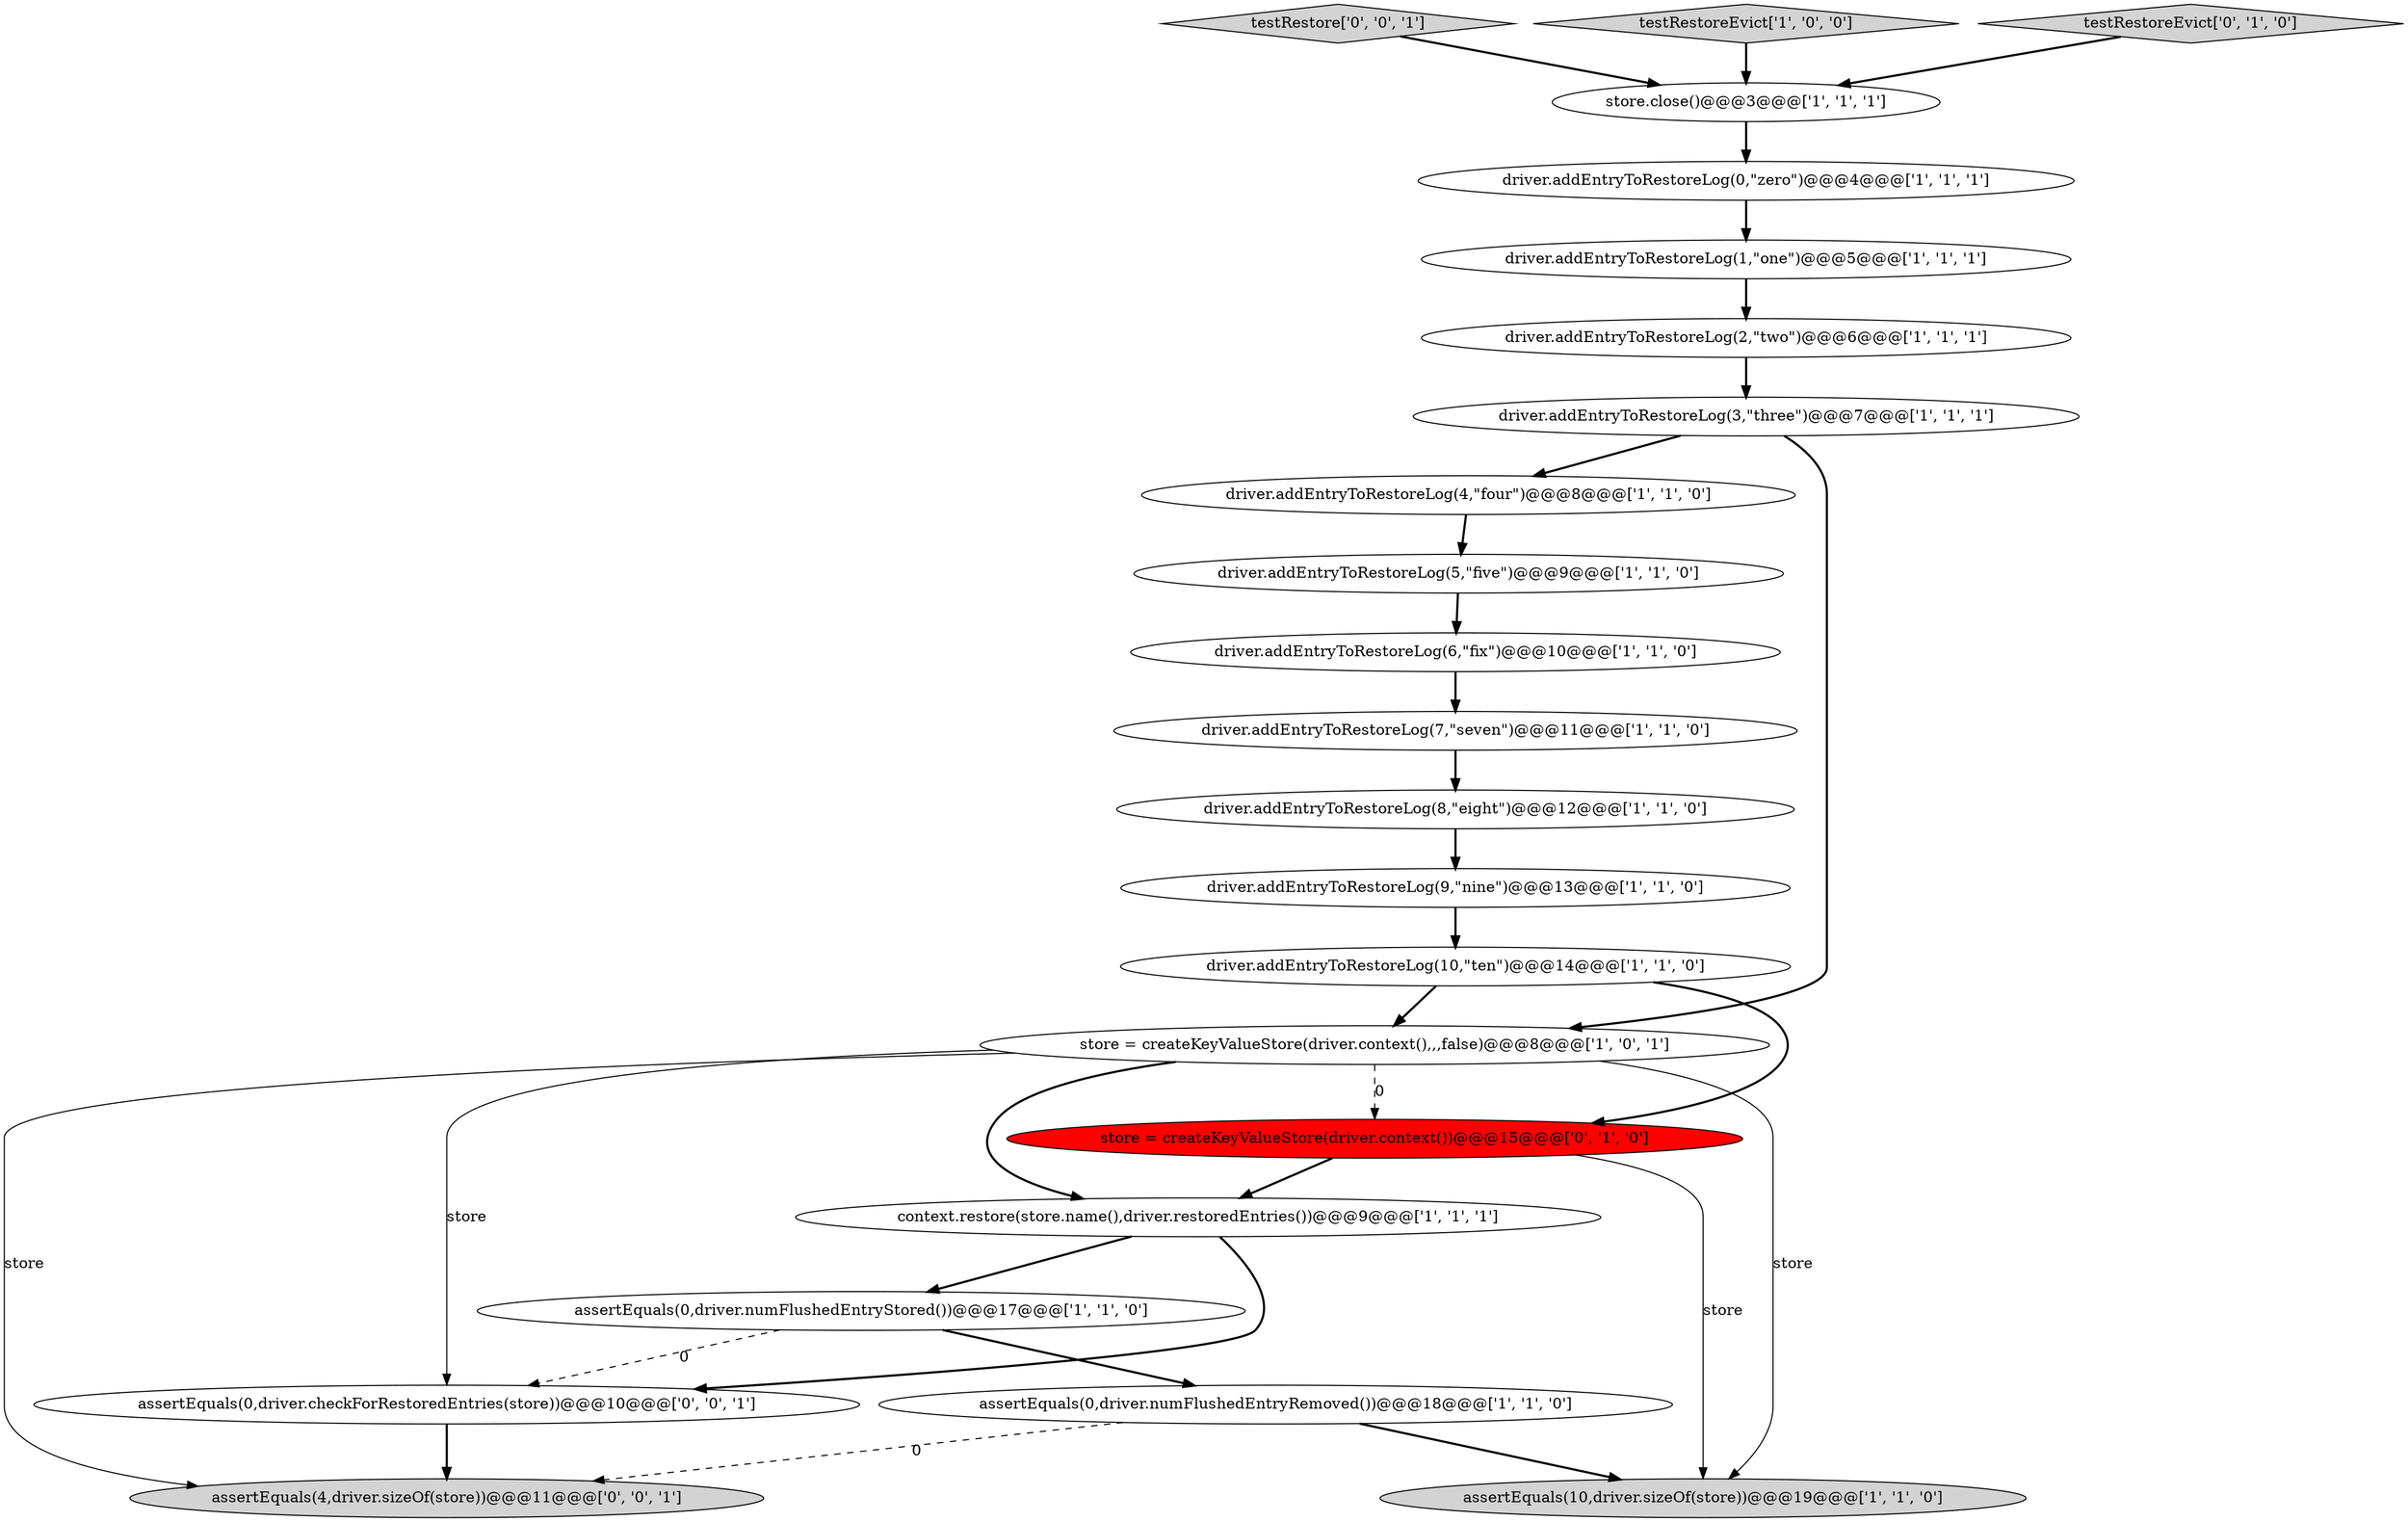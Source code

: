 digraph {
0 [style = filled, label = "store.close()@@@3@@@['1', '1', '1']", fillcolor = white, shape = ellipse image = "AAA0AAABBB1BBB"];
17 [style = filled, label = "driver.addEntryToRestoreLog(6,\"fix\")@@@10@@@['1', '1', '0']", fillcolor = white, shape = ellipse image = "AAA0AAABBB1BBB"];
3 [style = filled, label = "assertEquals(0,driver.numFlushedEntryStored())@@@17@@@['1', '1', '0']", fillcolor = white, shape = ellipse image = "AAA0AAABBB1BBB"];
12 [style = filled, label = "store = createKeyValueStore(driver.context(),,,false)@@@8@@@['1', '0', '1']", fillcolor = white, shape = ellipse image = "AAA0AAABBB1BBB"];
16 [style = filled, label = "driver.addEntryToRestoreLog(2,\"two\")@@@6@@@['1', '1', '1']", fillcolor = white, shape = ellipse image = "AAA0AAABBB1BBB"];
11 [style = filled, label = "context.restore(store.name(),driver.restoredEntries())@@@9@@@['1', '1', '1']", fillcolor = white, shape = ellipse image = "AAA0AAABBB1BBB"];
15 [style = filled, label = "driver.addEntryToRestoreLog(8,\"eight\")@@@12@@@['1', '1', '0']", fillcolor = white, shape = ellipse image = "AAA0AAABBB1BBB"];
8 [style = filled, label = "driver.addEntryToRestoreLog(7,\"seven\")@@@11@@@['1', '1', '0']", fillcolor = white, shape = ellipse image = "AAA0AAABBB1BBB"];
20 [style = filled, label = "assertEquals(0,driver.checkForRestoredEntries(store))@@@10@@@['0', '0', '1']", fillcolor = white, shape = ellipse image = "AAA0AAABBB3BBB"];
13 [style = filled, label = "driver.addEntryToRestoreLog(4,\"four\")@@@8@@@['1', '1', '0']", fillcolor = white, shape = ellipse image = "AAA0AAABBB1BBB"];
1 [style = filled, label = "driver.addEntryToRestoreLog(10,\"ten\")@@@14@@@['1', '1', '0']", fillcolor = white, shape = ellipse image = "AAA0AAABBB1BBB"];
22 [style = filled, label = "testRestore['0', '0', '1']", fillcolor = lightgray, shape = diamond image = "AAA0AAABBB3BBB"];
10 [style = filled, label = "driver.addEntryToRestoreLog(3,\"three\")@@@7@@@['1', '1', '1']", fillcolor = white, shape = ellipse image = "AAA0AAABBB1BBB"];
6 [style = filled, label = "assertEquals(0,driver.numFlushedEntryRemoved())@@@18@@@['1', '1', '0']", fillcolor = white, shape = ellipse image = "AAA0AAABBB1BBB"];
14 [style = filled, label = "driver.addEntryToRestoreLog(5,\"five\")@@@9@@@['1', '1', '0']", fillcolor = white, shape = ellipse image = "AAA0AAABBB1BBB"];
2 [style = filled, label = "driver.addEntryToRestoreLog(0,\"zero\")@@@4@@@['1', '1', '1']", fillcolor = white, shape = ellipse image = "AAA0AAABBB1BBB"];
19 [style = filled, label = "store = createKeyValueStore(driver.context())@@@15@@@['0', '1', '0']", fillcolor = red, shape = ellipse image = "AAA1AAABBB2BBB"];
7 [style = filled, label = "driver.addEntryToRestoreLog(1,\"one\")@@@5@@@['1', '1', '1']", fillcolor = white, shape = ellipse image = "AAA0AAABBB1BBB"];
9 [style = filled, label = "testRestoreEvict['1', '0', '0']", fillcolor = lightgray, shape = diamond image = "AAA0AAABBB1BBB"];
18 [style = filled, label = "testRestoreEvict['0', '1', '0']", fillcolor = lightgray, shape = diamond image = "AAA0AAABBB2BBB"];
21 [style = filled, label = "assertEquals(4,driver.sizeOf(store))@@@11@@@['0', '0', '1']", fillcolor = lightgray, shape = ellipse image = "AAA0AAABBB3BBB"];
5 [style = filled, label = "driver.addEntryToRestoreLog(9,\"nine\")@@@13@@@['1', '1', '0']", fillcolor = white, shape = ellipse image = "AAA0AAABBB1BBB"];
4 [style = filled, label = "assertEquals(10,driver.sizeOf(store))@@@19@@@['1', '1', '0']", fillcolor = lightgray, shape = ellipse image = "AAA0AAABBB1BBB"];
17->8 [style = bold, label=""];
11->20 [style = bold, label=""];
6->21 [style = dashed, label="0"];
8->15 [style = bold, label=""];
9->0 [style = bold, label=""];
12->20 [style = solid, label="store"];
16->10 [style = bold, label=""];
19->4 [style = solid, label="store"];
0->2 [style = bold, label=""];
12->11 [style = bold, label=""];
3->6 [style = bold, label=""];
14->17 [style = bold, label=""];
19->11 [style = bold, label=""];
12->21 [style = solid, label="store"];
15->5 [style = bold, label=""];
20->21 [style = bold, label=""];
5->1 [style = bold, label=""];
6->4 [style = bold, label=""];
22->0 [style = bold, label=""];
12->19 [style = dashed, label="0"];
10->13 [style = bold, label=""];
11->3 [style = bold, label=""];
10->12 [style = bold, label=""];
3->20 [style = dashed, label="0"];
7->16 [style = bold, label=""];
1->12 [style = bold, label=""];
2->7 [style = bold, label=""];
1->19 [style = bold, label=""];
12->4 [style = solid, label="store"];
13->14 [style = bold, label=""];
18->0 [style = bold, label=""];
}
